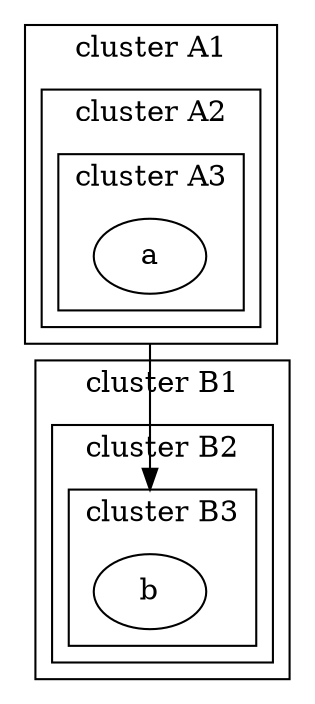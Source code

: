 digraph {
  compound="true";
  subgraph cluster0 {
    label="cluster A1";
    subgraph cluster1 {
      label="cluster A2";
      subgraph cluster2 {
        label="cluster A3";
        node3 [label="a"]
      }
    }
  }
  subgraph cluster4 {
    label="cluster B1";
    subgraph cluster5 {
      label="cluster B2";
      subgraph cluster6 {
        label="cluster B3";
        node7 [label="b"]
      }
    }
  }
  node3 -> node7 [ltail="cluster0",lhead="cluster6"]
}